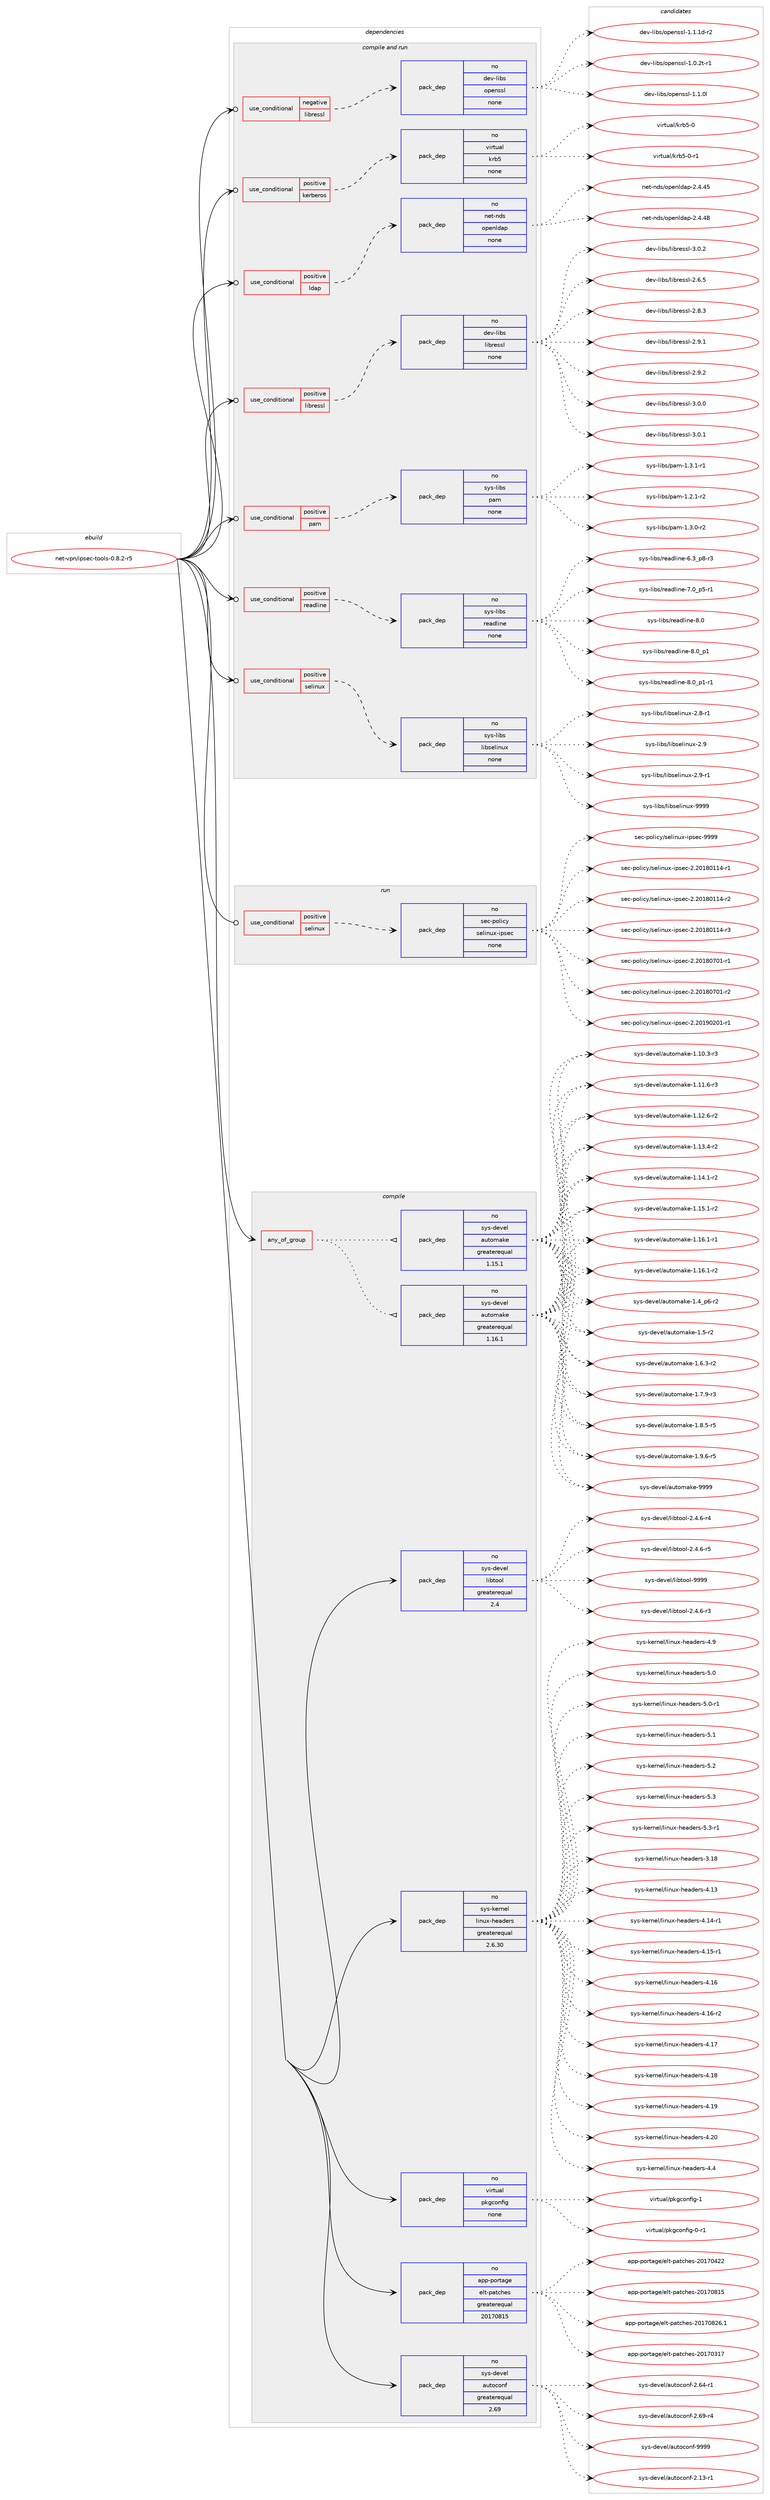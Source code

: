 digraph prolog {

# *************
# Graph options
# *************

newrank=true;
concentrate=true;
compound=true;
graph [rankdir=LR,fontname=Helvetica,fontsize=10,ranksep=1.5];#, ranksep=2.5, nodesep=0.2];
edge  [arrowhead=vee];
node  [fontname=Helvetica,fontsize=10];

# **********
# The ebuild
# **********

subgraph cluster_leftcol {
color=gray;
rank=same;
label=<<i>ebuild</i>>;
id [label="net-vpn/ipsec-tools-0.8.2-r5", color=red, width=4, href="../net-vpn/ipsec-tools-0.8.2-r5.svg"];
}

# ****************
# The dependencies
# ****************

subgraph cluster_midcol {
color=gray;
label=<<i>dependencies</i>>;
subgraph cluster_compile {
fillcolor="#eeeeee";
style=filled;
label=<<i>compile</i>>;
subgraph any14385 {
dependency842857 [label=<<TABLE BORDER="0" CELLBORDER="1" CELLSPACING="0" CELLPADDING="4"><TR><TD CELLPADDING="10">any_of_group</TD></TR></TABLE>>, shape=none, color=red];subgraph pack622454 {
dependency842858 [label=<<TABLE BORDER="0" CELLBORDER="1" CELLSPACING="0" CELLPADDING="4" WIDTH="220"><TR><TD ROWSPAN="6" CELLPADDING="30">pack_dep</TD></TR><TR><TD WIDTH="110">no</TD></TR><TR><TD>sys-devel</TD></TR><TR><TD>automake</TD></TR><TR><TD>greaterequal</TD></TR><TR><TD>1.16.1</TD></TR></TABLE>>, shape=none, color=blue];
}
dependency842857:e -> dependency842858:w [weight=20,style="dotted",arrowhead="oinv"];
subgraph pack622455 {
dependency842859 [label=<<TABLE BORDER="0" CELLBORDER="1" CELLSPACING="0" CELLPADDING="4" WIDTH="220"><TR><TD ROWSPAN="6" CELLPADDING="30">pack_dep</TD></TR><TR><TD WIDTH="110">no</TD></TR><TR><TD>sys-devel</TD></TR><TR><TD>automake</TD></TR><TR><TD>greaterequal</TD></TR><TR><TD>1.15.1</TD></TR></TABLE>>, shape=none, color=blue];
}
dependency842857:e -> dependency842859:w [weight=20,style="dotted",arrowhead="oinv"];
}
id:e -> dependency842857:w [weight=20,style="solid",arrowhead="vee"];
subgraph pack622456 {
dependency842860 [label=<<TABLE BORDER="0" CELLBORDER="1" CELLSPACING="0" CELLPADDING="4" WIDTH="220"><TR><TD ROWSPAN="6" CELLPADDING="30">pack_dep</TD></TR><TR><TD WIDTH="110">no</TD></TR><TR><TD>app-portage</TD></TR><TR><TD>elt-patches</TD></TR><TR><TD>greaterequal</TD></TR><TR><TD>20170815</TD></TR></TABLE>>, shape=none, color=blue];
}
id:e -> dependency842860:w [weight=20,style="solid",arrowhead="vee"];
subgraph pack622457 {
dependency842861 [label=<<TABLE BORDER="0" CELLBORDER="1" CELLSPACING="0" CELLPADDING="4" WIDTH="220"><TR><TD ROWSPAN="6" CELLPADDING="30">pack_dep</TD></TR><TR><TD WIDTH="110">no</TD></TR><TR><TD>sys-devel</TD></TR><TR><TD>autoconf</TD></TR><TR><TD>greaterequal</TD></TR><TR><TD>2.69</TD></TR></TABLE>>, shape=none, color=blue];
}
id:e -> dependency842861:w [weight=20,style="solid",arrowhead="vee"];
subgraph pack622458 {
dependency842862 [label=<<TABLE BORDER="0" CELLBORDER="1" CELLSPACING="0" CELLPADDING="4" WIDTH="220"><TR><TD ROWSPAN="6" CELLPADDING="30">pack_dep</TD></TR><TR><TD WIDTH="110">no</TD></TR><TR><TD>sys-devel</TD></TR><TR><TD>libtool</TD></TR><TR><TD>greaterequal</TD></TR><TR><TD>2.4</TD></TR></TABLE>>, shape=none, color=blue];
}
id:e -> dependency842862:w [weight=20,style="solid",arrowhead="vee"];
subgraph pack622459 {
dependency842863 [label=<<TABLE BORDER="0" CELLBORDER="1" CELLSPACING="0" CELLPADDING="4" WIDTH="220"><TR><TD ROWSPAN="6" CELLPADDING="30">pack_dep</TD></TR><TR><TD WIDTH="110">no</TD></TR><TR><TD>sys-kernel</TD></TR><TR><TD>linux-headers</TD></TR><TR><TD>greaterequal</TD></TR><TR><TD>2.6.30</TD></TR></TABLE>>, shape=none, color=blue];
}
id:e -> dependency842863:w [weight=20,style="solid",arrowhead="vee"];
subgraph pack622460 {
dependency842864 [label=<<TABLE BORDER="0" CELLBORDER="1" CELLSPACING="0" CELLPADDING="4" WIDTH="220"><TR><TD ROWSPAN="6" CELLPADDING="30">pack_dep</TD></TR><TR><TD WIDTH="110">no</TD></TR><TR><TD>virtual</TD></TR><TR><TD>pkgconfig</TD></TR><TR><TD>none</TD></TR><TR><TD></TD></TR></TABLE>>, shape=none, color=blue];
}
id:e -> dependency842864:w [weight=20,style="solid",arrowhead="vee"];
}
subgraph cluster_compileandrun {
fillcolor="#eeeeee";
style=filled;
label=<<i>compile and run</i>>;
subgraph cond205516 {
dependency842865 [label=<<TABLE BORDER="0" CELLBORDER="1" CELLSPACING="0" CELLPADDING="4"><TR><TD ROWSPAN="3" CELLPADDING="10">use_conditional</TD></TR><TR><TD>negative</TD></TR><TR><TD>libressl</TD></TR></TABLE>>, shape=none, color=red];
subgraph pack622461 {
dependency842866 [label=<<TABLE BORDER="0" CELLBORDER="1" CELLSPACING="0" CELLPADDING="4" WIDTH="220"><TR><TD ROWSPAN="6" CELLPADDING="30">pack_dep</TD></TR><TR><TD WIDTH="110">no</TD></TR><TR><TD>dev-libs</TD></TR><TR><TD>openssl</TD></TR><TR><TD>none</TD></TR><TR><TD></TD></TR></TABLE>>, shape=none, color=blue];
}
dependency842865:e -> dependency842866:w [weight=20,style="dashed",arrowhead="vee"];
}
id:e -> dependency842865:w [weight=20,style="solid",arrowhead="odotvee"];
subgraph cond205517 {
dependency842867 [label=<<TABLE BORDER="0" CELLBORDER="1" CELLSPACING="0" CELLPADDING="4"><TR><TD ROWSPAN="3" CELLPADDING="10">use_conditional</TD></TR><TR><TD>positive</TD></TR><TR><TD>kerberos</TD></TR></TABLE>>, shape=none, color=red];
subgraph pack622462 {
dependency842868 [label=<<TABLE BORDER="0" CELLBORDER="1" CELLSPACING="0" CELLPADDING="4" WIDTH="220"><TR><TD ROWSPAN="6" CELLPADDING="30">pack_dep</TD></TR><TR><TD WIDTH="110">no</TD></TR><TR><TD>virtual</TD></TR><TR><TD>krb5</TD></TR><TR><TD>none</TD></TR><TR><TD></TD></TR></TABLE>>, shape=none, color=blue];
}
dependency842867:e -> dependency842868:w [weight=20,style="dashed",arrowhead="vee"];
}
id:e -> dependency842867:w [weight=20,style="solid",arrowhead="odotvee"];
subgraph cond205518 {
dependency842869 [label=<<TABLE BORDER="0" CELLBORDER="1" CELLSPACING="0" CELLPADDING="4"><TR><TD ROWSPAN="3" CELLPADDING="10">use_conditional</TD></TR><TR><TD>positive</TD></TR><TR><TD>ldap</TD></TR></TABLE>>, shape=none, color=red];
subgraph pack622463 {
dependency842870 [label=<<TABLE BORDER="0" CELLBORDER="1" CELLSPACING="0" CELLPADDING="4" WIDTH="220"><TR><TD ROWSPAN="6" CELLPADDING="30">pack_dep</TD></TR><TR><TD WIDTH="110">no</TD></TR><TR><TD>net-nds</TD></TR><TR><TD>openldap</TD></TR><TR><TD>none</TD></TR><TR><TD></TD></TR></TABLE>>, shape=none, color=blue];
}
dependency842869:e -> dependency842870:w [weight=20,style="dashed",arrowhead="vee"];
}
id:e -> dependency842869:w [weight=20,style="solid",arrowhead="odotvee"];
subgraph cond205519 {
dependency842871 [label=<<TABLE BORDER="0" CELLBORDER="1" CELLSPACING="0" CELLPADDING="4"><TR><TD ROWSPAN="3" CELLPADDING="10">use_conditional</TD></TR><TR><TD>positive</TD></TR><TR><TD>libressl</TD></TR></TABLE>>, shape=none, color=red];
subgraph pack622464 {
dependency842872 [label=<<TABLE BORDER="0" CELLBORDER="1" CELLSPACING="0" CELLPADDING="4" WIDTH="220"><TR><TD ROWSPAN="6" CELLPADDING="30">pack_dep</TD></TR><TR><TD WIDTH="110">no</TD></TR><TR><TD>dev-libs</TD></TR><TR><TD>libressl</TD></TR><TR><TD>none</TD></TR><TR><TD></TD></TR></TABLE>>, shape=none, color=blue];
}
dependency842871:e -> dependency842872:w [weight=20,style="dashed",arrowhead="vee"];
}
id:e -> dependency842871:w [weight=20,style="solid",arrowhead="odotvee"];
subgraph cond205520 {
dependency842873 [label=<<TABLE BORDER="0" CELLBORDER="1" CELLSPACING="0" CELLPADDING="4"><TR><TD ROWSPAN="3" CELLPADDING="10">use_conditional</TD></TR><TR><TD>positive</TD></TR><TR><TD>pam</TD></TR></TABLE>>, shape=none, color=red];
subgraph pack622465 {
dependency842874 [label=<<TABLE BORDER="0" CELLBORDER="1" CELLSPACING="0" CELLPADDING="4" WIDTH="220"><TR><TD ROWSPAN="6" CELLPADDING="30">pack_dep</TD></TR><TR><TD WIDTH="110">no</TD></TR><TR><TD>sys-libs</TD></TR><TR><TD>pam</TD></TR><TR><TD>none</TD></TR><TR><TD></TD></TR></TABLE>>, shape=none, color=blue];
}
dependency842873:e -> dependency842874:w [weight=20,style="dashed",arrowhead="vee"];
}
id:e -> dependency842873:w [weight=20,style="solid",arrowhead="odotvee"];
subgraph cond205521 {
dependency842875 [label=<<TABLE BORDER="0" CELLBORDER="1" CELLSPACING="0" CELLPADDING="4"><TR><TD ROWSPAN="3" CELLPADDING="10">use_conditional</TD></TR><TR><TD>positive</TD></TR><TR><TD>readline</TD></TR></TABLE>>, shape=none, color=red];
subgraph pack622466 {
dependency842876 [label=<<TABLE BORDER="0" CELLBORDER="1" CELLSPACING="0" CELLPADDING="4" WIDTH="220"><TR><TD ROWSPAN="6" CELLPADDING="30">pack_dep</TD></TR><TR><TD WIDTH="110">no</TD></TR><TR><TD>sys-libs</TD></TR><TR><TD>readline</TD></TR><TR><TD>none</TD></TR><TR><TD></TD></TR></TABLE>>, shape=none, color=blue];
}
dependency842875:e -> dependency842876:w [weight=20,style="dashed",arrowhead="vee"];
}
id:e -> dependency842875:w [weight=20,style="solid",arrowhead="odotvee"];
subgraph cond205522 {
dependency842877 [label=<<TABLE BORDER="0" CELLBORDER="1" CELLSPACING="0" CELLPADDING="4"><TR><TD ROWSPAN="3" CELLPADDING="10">use_conditional</TD></TR><TR><TD>positive</TD></TR><TR><TD>selinux</TD></TR></TABLE>>, shape=none, color=red];
subgraph pack622467 {
dependency842878 [label=<<TABLE BORDER="0" CELLBORDER="1" CELLSPACING="0" CELLPADDING="4" WIDTH="220"><TR><TD ROWSPAN="6" CELLPADDING="30">pack_dep</TD></TR><TR><TD WIDTH="110">no</TD></TR><TR><TD>sys-libs</TD></TR><TR><TD>libselinux</TD></TR><TR><TD>none</TD></TR><TR><TD></TD></TR></TABLE>>, shape=none, color=blue];
}
dependency842877:e -> dependency842878:w [weight=20,style="dashed",arrowhead="vee"];
}
id:e -> dependency842877:w [weight=20,style="solid",arrowhead="odotvee"];
}
subgraph cluster_run {
fillcolor="#eeeeee";
style=filled;
label=<<i>run</i>>;
subgraph cond205523 {
dependency842879 [label=<<TABLE BORDER="0" CELLBORDER="1" CELLSPACING="0" CELLPADDING="4"><TR><TD ROWSPAN="3" CELLPADDING="10">use_conditional</TD></TR><TR><TD>positive</TD></TR><TR><TD>selinux</TD></TR></TABLE>>, shape=none, color=red];
subgraph pack622468 {
dependency842880 [label=<<TABLE BORDER="0" CELLBORDER="1" CELLSPACING="0" CELLPADDING="4" WIDTH="220"><TR><TD ROWSPAN="6" CELLPADDING="30">pack_dep</TD></TR><TR><TD WIDTH="110">no</TD></TR><TR><TD>sec-policy</TD></TR><TR><TD>selinux-ipsec</TD></TR><TR><TD>none</TD></TR><TR><TD></TD></TR></TABLE>>, shape=none, color=blue];
}
dependency842879:e -> dependency842880:w [weight=20,style="dashed",arrowhead="vee"];
}
id:e -> dependency842879:w [weight=20,style="solid",arrowhead="odot"];
}
}

# **************
# The candidates
# **************

subgraph cluster_choices {
rank=same;
color=gray;
label=<<i>candidates</i>>;

subgraph choice622454 {
color=black;
nodesep=1;
choice11512111545100101118101108479711711611110997107101454946494846514511451 [label="sys-devel/automake-1.10.3-r3", color=red, width=4,href="../sys-devel/automake-1.10.3-r3.svg"];
choice11512111545100101118101108479711711611110997107101454946494946544511451 [label="sys-devel/automake-1.11.6-r3", color=red, width=4,href="../sys-devel/automake-1.11.6-r3.svg"];
choice11512111545100101118101108479711711611110997107101454946495046544511450 [label="sys-devel/automake-1.12.6-r2", color=red, width=4,href="../sys-devel/automake-1.12.6-r2.svg"];
choice11512111545100101118101108479711711611110997107101454946495146524511450 [label="sys-devel/automake-1.13.4-r2", color=red, width=4,href="../sys-devel/automake-1.13.4-r2.svg"];
choice11512111545100101118101108479711711611110997107101454946495246494511450 [label="sys-devel/automake-1.14.1-r2", color=red, width=4,href="../sys-devel/automake-1.14.1-r2.svg"];
choice11512111545100101118101108479711711611110997107101454946495346494511450 [label="sys-devel/automake-1.15.1-r2", color=red, width=4,href="../sys-devel/automake-1.15.1-r2.svg"];
choice11512111545100101118101108479711711611110997107101454946495446494511449 [label="sys-devel/automake-1.16.1-r1", color=red, width=4,href="../sys-devel/automake-1.16.1-r1.svg"];
choice11512111545100101118101108479711711611110997107101454946495446494511450 [label="sys-devel/automake-1.16.1-r2", color=red, width=4,href="../sys-devel/automake-1.16.1-r2.svg"];
choice115121115451001011181011084797117116111109971071014549465295112544511450 [label="sys-devel/automake-1.4_p6-r2", color=red, width=4,href="../sys-devel/automake-1.4_p6-r2.svg"];
choice11512111545100101118101108479711711611110997107101454946534511450 [label="sys-devel/automake-1.5-r2", color=red, width=4,href="../sys-devel/automake-1.5-r2.svg"];
choice115121115451001011181011084797117116111109971071014549465446514511450 [label="sys-devel/automake-1.6.3-r2", color=red, width=4,href="../sys-devel/automake-1.6.3-r2.svg"];
choice115121115451001011181011084797117116111109971071014549465546574511451 [label="sys-devel/automake-1.7.9-r3", color=red, width=4,href="../sys-devel/automake-1.7.9-r3.svg"];
choice115121115451001011181011084797117116111109971071014549465646534511453 [label="sys-devel/automake-1.8.5-r5", color=red, width=4,href="../sys-devel/automake-1.8.5-r5.svg"];
choice115121115451001011181011084797117116111109971071014549465746544511453 [label="sys-devel/automake-1.9.6-r5", color=red, width=4,href="../sys-devel/automake-1.9.6-r5.svg"];
choice115121115451001011181011084797117116111109971071014557575757 [label="sys-devel/automake-9999", color=red, width=4,href="../sys-devel/automake-9999.svg"];
dependency842858:e -> choice11512111545100101118101108479711711611110997107101454946494846514511451:w [style=dotted,weight="100"];
dependency842858:e -> choice11512111545100101118101108479711711611110997107101454946494946544511451:w [style=dotted,weight="100"];
dependency842858:e -> choice11512111545100101118101108479711711611110997107101454946495046544511450:w [style=dotted,weight="100"];
dependency842858:e -> choice11512111545100101118101108479711711611110997107101454946495146524511450:w [style=dotted,weight="100"];
dependency842858:e -> choice11512111545100101118101108479711711611110997107101454946495246494511450:w [style=dotted,weight="100"];
dependency842858:e -> choice11512111545100101118101108479711711611110997107101454946495346494511450:w [style=dotted,weight="100"];
dependency842858:e -> choice11512111545100101118101108479711711611110997107101454946495446494511449:w [style=dotted,weight="100"];
dependency842858:e -> choice11512111545100101118101108479711711611110997107101454946495446494511450:w [style=dotted,weight="100"];
dependency842858:e -> choice115121115451001011181011084797117116111109971071014549465295112544511450:w [style=dotted,weight="100"];
dependency842858:e -> choice11512111545100101118101108479711711611110997107101454946534511450:w [style=dotted,weight="100"];
dependency842858:e -> choice115121115451001011181011084797117116111109971071014549465446514511450:w [style=dotted,weight="100"];
dependency842858:e -> choice115121115451001011181011084797117116111109971071014549465546574511451:w [style=dotted,weight="100"];
dependency842858:e -> choice115121115451001011181011084797117116111109971071014549465646534511453:w [style=dotted,weight="100"];
dependency842858:e -> choice115121115451001011181011084797117116111109971071014549465746544511453:w [style=dotted,weight="100"];
dependency842858:e -> choice115121115451001011181011084797117116111109971071014557575757:w [style=dotted,weight="100"];
}
subgraph choice622455 {
color=black;
nodesep=1;
choice11512111545100101118101108479711711611110997107101454946494846514511451 [label="sys-devel/automake-1.10.3-r3", color=red, width=4,href="../sys-devel/automake-1.10.3-r3.svg"];
choice11512111545100101118101108479711711611110997107101454946494946544511451 [label="sys-devel/automake-1.11.6-r3", color=red, width=4,href="../sys-devel/automake-1.11.6-r3.svg"];
choice11512111545100101118101108479711711611110997107101454946495046544511450 [label="sys-devel/automake-1.12.6-r2", color=red, width=4,href="../sys-devel/automake-1.12.6-r2.svg"];
choice11512111545100101118101108479711711611110997107101454946495146524511450 [label="sys-devel/automake-1.13.4-r2", color=red, width=4,href="../sys-devel/automake-1.13.4-r2.svg"];
choice11512111545100101118101108479711711611110997107101454946495246494511450 [label="sys-devel/automake-1.14.1-r2", color=red, width=4,href="../sys-devel/automake-1.14.1-r2.svg"];
choice11512111545100101118101108479711711611110997107101454946495346494511450 [label="sys-devel/automake-1.15.1-r2", color=red, width=4,href="../sys-devel/automake-1.15.1-r2.svg"];
choice11512111545100101118101108479711711611110997107101454946495446494511449 [label="sys-devel/automake-1.16.1-r1", color=red, width=4,href="../sys-devel/automake-1.16.1-r1.svg"];
choice11512111545100101118101108479711711611110997107101454946495446494511450 [label="sys-devel/automake-1.16.1-r2", color=red, width=4,href="../sys-devel/automake-1.16.1-r2.svg"];
choice115121115451001011181011084797117116111109971071014549465295112544511450 [label="sys-devel/automake-1.4_p6-r2", color=red, width=4,href="../sys-devel/automake-1.4_p6-r2.svg"];
choice11512111545100101118101108479711711611110997107101454946534511450 [label="sys-devel/automake-1.5-r2", color=red, width=4,href="../sys-devel/automake-1.5-r2.svg"];
choice115121115451001011181011084797117116111109971071014549465446514511450 [label="sys-devel/automake-1.6.3-r2", color=red, width=4,href="../sys-devel/automake-1.6.3-r2.svg"];
choice115121115451001011181011084797117116111109971071014549465546574511451 [label="sys-devel/automake-1.7.9-r3", color=red, width=4,href="../sys-devel/automake-1.7.9-r3.svg"];
choice115121115451001011181011084797117116111109971071014549465646534511453 [label="sys-devel/automake-1.8.5-r5", color=red, width=4,href="../sys-devel/automake-1.8.5-r5.svg"];
choice115121115451001011181011084797117116111109971071014549465746544511453 [label="sys-devel/automake-1.9.6-r5", color=red, width=4,href="../sys-devel/automake-1.9.6-r5.svg"];
choice115121115451001011181011084797117116111109971071014557575757 [label="sys-devel/automake-9999", color=red, width=4,href="../sys-devel/automake-9999.svg"];
dependency842859:e -> choice11512111545100101118101108479711711611110997107101454946494846514511451:w [style=dotted,weight="100"];
dependency842859:e -> choice11512111545100101118101108479711711611110997107101454946494946544511451:w [style=dotted,weight="100"];
dependency842859:e -> choice11512111545100101118101108479711711611110997107101454946495046544511450:w [style=dotted,weight="100"];
dependency842859:e -> choice11512111545100101118101108479711711611110997107101454946495146524511450:w [style=dotted,weight="100"];
dependency842859:e -> choice11512111545100101118101108479711711611110997107101454946495246494511450:w [style=dotted,weight="100"];
dependency842859:e -> choice11512111545100101118101108479711711611110997107101454946495346494511450:w [style=dotted,weight="100"];
dependency842859:e -> choice11512111545100101118101108479711711611110997107101454946495446494511449:w [style=dotted,weight="100"];
dependency842859:e -> choice11512111545100101118101108479711711611110997107101454946495446494511450:w [style=dotted,weight="100"];
dependency842859:e -> choice115121115451001011181011084797117116111109971071014549465295112544511450:w [style=dotted,weight="100"];
dependency842859:e -> choice11512111545100101118101108479711711611110997107101454946534511450:w [style=dotted,weight="100"];
dependency842859:e -> choice115121115451001011181011084797117116111109971071014549465446514511450:w [style=dotted,weight="100"];
dependency842859:e -> choice115121115451001011181011084797117116111109971071014549465546574511451:w [style=dotted,weight="100"];
dependency842859:e -> choice115121115451001011181011084797117116111109971071014549465646534511453:w [style=dotted,weight="100"];
dependency842859:e -> choice115121115451001011181011084797117116111109971071014549465746544511453:w [style=dotted,weight="100"];
dependency842859:e -> choice115121115451001011181011084797117116111109971071014557575757:w [style=dotted,weight="100"];
}
subgraph choice622456 {
color=black;
nodesep=1;
choice97112112451121111141169710310147101108116451129711699104101115455048495548514955 [label="app-portage/elt-patches-20170317", color=red, width=4,href="../app-portage/elt-patches-20170317.svg"];
choice97112112451121111141169710310147101108116451129711699104101115455048495548525050 [label="app-portage/elt-patches-20170422", color=red, width=4,href="../app-portage/elt-patches-20170422.svg"];
choice97112112451121111141169710310147101108116451129711699104101115455048495548564953 [label="app-portage/elt-patches-20170815", color=red, width=4,href="../app-portage/elt-patches-20170815.svg"];
choice971121124511211111411697103101471011081164511297116991041011154550484955485650544649 [label="app-portage/elt-patches-20170826.1", color=red, width=4,href="../app-portage/elt-patches-20170826.1.svg"];
dependency842860:e -> choice97112112451121111141169710310147101108116451129711699104101115455048495548514955:w [style=dotted,weight="100"];
dependency842860:e -> choice97112112451121111141169710310147101108116451129711699104101115455048495548525050:w [style=dotted,weight="100"];
dependency842860:e -> choice97112112451121111141169710310147101108116451129711699104101115455048495548564953:w [style=dotted,weight="100"];
dependency842860:e -> choice971121124511211111411697103101471011081164511297116991041011154550484955485650544649:w [style=dotted,weight="100"];
}
subgraph choice622457 {
color=black;
nodesep=1;
choice1151211154510010111810110847971171161119911111010245504649514511449 [label="sys-devel/autoconf-2.13-r1", color=red, width=4,href="../sys-devel/autoconf-2.13-r1.svg"];
choice1151211154510010111810110847971171161119911111010245504654524511449 [label="sys-devel/autoconf-2.64-r1", color=red, width=4,href="../sys-devel/autoconf-2.64-r1.svg"];
choice1151211154510010111810110847971171161119911111010245504654574511452 [label="sys-devel/autoconf-2.69-r4", color=red, width=4,href="../sys-devel/autoconf-2.69-r4.svg"];
choice115121115451001011181011084797117116111991111101024557575757 [label="sys-devel/autoconf-9999", color=red, width=4,href="../sys-devel/autoconf-9999.svg"];
dependency842861:e -> choice1151211154510010111810110847971171161119911111010245504649514511449:w [style=dotted,weight="100"];
dependency842861:e -> choice1151211154510010111810110847971171161119911111010245504654524511449:w [style=dotted,weight="100"];
dependency842861:e -> choice1151211154510010111810110847971171161119911111010245504654574511452:w [style=dotted,weight="100"];
dependency842861:e -> choice115121115451001011181011084797117116111991111101024557575757:w [style=dotted,weight="100"];
}
subgraph choice622458 {
color=black;
nodesep=1;
choice1151211154510010111810110847108105981161111111084550465246544511451 [label="sys-devel/libtool-2.4.6-r3", color=red, width=4,href="../sys-devel/libtool-2.4.6-r3.svg"];
choice1151211154510010111810110847108105981161111111084550465246544511452 [label="sys-devel/libtool-2.4.6-r4", color=red, width=4,href="../sys-devel/libtool-2.4.6-r4.svg"];
choice1151211154510010111810110847108105981161111111084550465246544511453 [label="sys-devel/libtool-2.4.6-r5", color=red, width=4,href="../sys-devel/libtool-2.4.6-r5.svg"];
choice1151211154510010111810110847108105981161111111084557575757 [label="sys-devel/libtool-9999", color=red, width=4,href="../sys-devel/libtool-9999.svg"];
dependency842862:e -> choice1151211154510010111810110847108105981161111111084550465246544511451:w [style=dotted,weight="100"];
dependency842862:e -> choice1151211154510010111810110847108105981161111111084550465246544511452:w [style=dotted,weight="100"];
dependency842862:e -> choice1151211154510010111810110847108105981161111111084550465246544511453:w [style=dotted,weight="100"];
dependency842862:e -> choice1151211154510010111810110847108105981161111111084557575757:w [style=dotted,weight="100"];
}
subgraph choice622459 {
color=black;
nodesep=1;
choice115121115451071011141101011084710810511011712045104101971001011141154551464956 [label="sys-kernel/linux-headers-3.18", color=red, width=4,href="../sys-kernel/linux-headers-3.18.svg"];
choice115121115451071011141101011084710810511011712045104101971001011141154552464951 [label="sys-kernel/linux-headers-4.13", color=red, width=4,href="../sys-kernel/linux-headers-4.13.svg"];
choice1151211154510710111411010110847108105110117120451041019710010111411545524649524511449 [label="sys-kernel/linux-headers-4.14-r1", color=red, width=4,href="../sys-kernel/linux-headers-4.14-r1.svg"];
choice1151211154510710111411010110847108105110117120451041019710010111411545524649534511449 [label="sys-kernel/linux-headers-4.15-r1", color=red, width=4,href="../sys-kernel/linux-headers-4.15-r1.svg"];
choice115121115451071011141101011084710810511011712045104101971001011141154552464954 [label="sys-kernel/linux-headers-4.16", color=red, width=4,href="../sys-kernel/linux-headers-4.16.svg"];
choice1151211154510710111411010110847108105110117120451041019710010111411545524649544511450 [label="sys-kernel/linux-headers-4.16-r2", color=red, width=4,href="../sys-kernel/linux-headers-4.16-r2.svg"];
choice115121115451071011141101011084710810511011712045104101971001011141154552464955 [label="sys-kernel/linux-headers-4.17", color=red, width=4,href="../sys-kernel/linux-headers-4.17.svg"];
choice115121115451071011141101011084710810511011712045104101971001011141154552464956 [label="sys-kernel/linux-headers-4.18", color=red, width=4,href="../sys-kernel/linux-headers-4.18.svg"];
choice115121115451071011141101011084710810511011712045104101971001011141154552464957 [label="sys-kernel/linux-headers-4.19", color=red, width=4,href="../sys-kernel/linux-headers-4.19.svg"];
choice115121115451071011141101011084710810511011712045104101971001011141154552465048 [label="sys-kernel/linux-headers-4.20", color=red, width=4,href="../sys-kernel/linux-headers-4.20.svg"];
choice1151211154510710111411010110847108105110117120451041019710010111411545524652 [label="sys-kernel/linux-headers-4.4", color=red, width=4,href="../sys-kernel/linux-headers-4.4.svg"];
choice1151211154510710111411010110847108105110117120451041019710010111411545524657 [label="sys-kernel/linux-headers-4.9", color=red, width=4,href="../sys-kernel/linux-headers-4.9.svg"];
choice1151211154510710111411010110847108105110117120451041019710010111411545534648 [label="sys-kernel/linux-headers-5.0", color=red, width=4,href="../sys-kernel/linux-headers-5.0.svg"];
choice11512111545107101114110101108471081051101171204510410197100101114115455346484511449 [label="sys-kernel/linux-headers-5.0-r1", color=red, width=4,href="../sys-kernel/linux-headers-5.0-r1.svg"];
choice1151211154510710111411010110847108105110117120451041019710010111411545534649 [label="sys-kernel/linux-headers-5.1", color=red, width=4,href="../sys-kernel/linux-headers-5.1.svg"];
choice1151211154510710111411010110847108105110117120451041019710010111411545534650 [label="sys-kernel/linux-headers-5.2", color=red, width=4,href="../sys-kernel/linux-headers-5.2.svg"];
choice1151211154510710111411010110847108105110117120451041019710010111411545534651 [label="sys-kernel/linux-headers-5.3", color=red, width=4,href="../sys-kernel/linux-headers-5.3.svg"];
choice11512111545107101114110101108471081051101171204510410197100101114115455346514511449 [label="sys-kernel/linux-headers-5.3-r1", color=red, width=4,href="../sys-kernel/linux-headers-5.3-r1.svg"];
dependency842863:e -> choice115121115451071011141101011084710810511011712045104101971001011141154551464956:w [style=dotted,weight="100"];
dependency842863:e -> choice115121115451071011141101011084710810511011712045104101971001011141154552464951:w [style=dotted,weight="100"];
dependency842863:e -> choice1151211154510710111411010110847108105110117120451041019710010111411545524649524511449:w [style=dotted,weight="100"];
dependency842863:e -> choice1151211154510710111411010110847108105110117120451041019710010111411545524649534511449:w [style=dotted,weight="100"];
dependency842863:e -> choice115121115451071011141101011084710810511011712045104101971001011141154552464954:w [style=dotted,weight="100"];
dependency842863:e -> choice1151211154510710111411010110847108105110117120451041019710010111411545524649544511450:w [style=dotted,weight="100"];
dependency842863:e -> choice115121115451071011141101011084710810511011712045104101971001011141154552464955:w [style=dotted,weight="100"];
dependency842863:e -> choice115121115451071011141101011084710810511011712045104101971001011141154552464956:w [style=dotted,weight="100"];
dependency842863:e -> choice115121115451071011141101011084710810511011712045104101971001011141154552464957:w [style=dotted,weight="100"];
dependency842863:e -> choice115121115451071011141101011084710810511011712045104101971001011141154552465048:w [style=dotted,weight="100"];
dependency842863:e -> choice1151211154510710111411010110847108105110117120451041019710010111411545524652:w [style=dotted,weight="100"];
dependency842863:e -> choice1151211154510710111411010110847108105110117120451041019710010111411545524657:w [style=dotted,weight="100"];
dependency842863:e -> choice1151211154510710111411010110847108105110117120451041019710010111411545534648:w [style=dotted,weight="100"];
dependency842863:e -> choice11512111545107101114110101108471081051101171204510410197100101114115455346484511449:w [style=dotted,weight="100"];
dependency842863:e -> choice1151211154510710111411010110847108105110117120451041019710010111411545534649:w [style=dotted,weight="100"];
dependency842863:e -> choice1151211154510710111411010110847108105110117120451041019710010111411545534650:w [style=dotted,weight="100"];
dependency842863:e -> choice1151211154510710111411010110847108105110117120451041019710010111411545534651:w [style=dotted,weight="100"];
dependency842863:e -> choice11512111545107101114110101108471081051101171204510410197100101114115455346514511449:w [style=dotted,weight="100"];
}
subgraph choice622460 {
color=black;
nodesep=1;
choice11810511411611797108471121071039911111010210510345484511449 [label="virtual/pkgconfig-0-r1", color=red, width=4,href="../virtual/pkgconfig-0-r1.svg"];
choice1181051141161179710847112107103991111101021051034549 [label="virtual/pkgconfig-1", color=red, width=4,href="../virtual/pkgconfig-1.svg"];
dependency842864:e -> choice11810511411611797108471121071039911111010210510345484511449:w [style=dotted,weight="100"];
dependency842864:e -> choice1181051141161179710847112107103991111101021051034549:w [style=dotted,weight="100"];
}
subgraph choice622461 {
color=black;
nodesep=1;
choice1001011184510810598115471111121011101151151084549464846501164511449 [label="dev-libs/openssl-1.0.2t-r1", color=red, width=4,href="../dev-libs/openssl-1.0.2t-r1.svg"];
choice100101118451081059811547111112101110115115108454946494648108 [label="dev-libs/openssl-1.1.0l", color=red, width=4,href="../dev-libs/openssl-1.1.0l.svg"];
choice1001011184510810598115471111121011101151151084549464946491004511450 [label="dev-libs/openssl-1.1.1d-r2", color=red, width=4,href="../dev-libs/openssl-1.1.1d-r2.svg"];
dependency842866:e -> choice1001011184510810598115471111121011101151151084549464846501164511449:w [style=dotted,weight="100"];
dependency842866:e -> choice100101118451081059811547111112101110115115108454946494648108:w [style=dotted,weight="100"];
dependency842866:e -> choice1001011184510810598115471111121011101151151084549464946491004511450:w [style=dotted,weight="100"];
}
subgraph choice622462 {
color=black;
nodesep=1;
choice118105114116117971084710711498534548 [label="virtual/krb5-0", color=red, width=4,href="../virtual/krb5-0.svg"];
choice1181051141161179710847107114985345484511449 [label="virtual/krb5-0-r1", color=red, width=4,href="../virtual/krb5-0-r1.svg"];
dependency842868:e -> choice118105114116117971084710711498534548:w [style=dotted,weight="100"];
dependency842868:e -> choice1181051141161179710847107114985345484511449:w [style=dotted,weight="100"];
}
subgraph choice622463 {
color=black;
nodesep=1;
choice11010111645110100115471111121011101081009711245504652465253 [label="net-nds/openldap-2.4.45", color=red, width=4,href="../net-nds/openldap-2.4.45.svg"];
choice11010111645110100115471111121011101081009711245504652465256 [label="net-nds/openldap-2.4.48", color=red, width=4,href="../net-nds/openldap-2.4.48.svg"];
dependency842870:e -> choice11010111645110100115471111121011101081009711245504652465253:w [style=dotted,weight="100"];
dependency842870:e -> choice11010111645110100115471111121011101081009711245504652465256:w [style=dotted,weight="100"];
}
subgraph choice622464 {
color=black;
nodesep=1;
choice10010111845108105981154710810598114101115115108455046544653 [label="dev-libs/libressl-2.6.5", color=red, width=4,href="../dev-libs/libressl-2.6.5.svg"];
choice10010111845108105981154710810598114101115115108455046564651 [label="dev-libs/libressl-2.8.3", color=red, width=4,href="../dev-libs/libressl-2.8.3.svg"];
choice10010111845108105981154710810598114101115115108455046574649 [label="dev-libs/libressl-2.9.1", color=red, width=4,href="../dev-libs/libressl-2.9.1.svg"];
choice10010111845108105981154710810598114101115115108455046574650 [label="dev-libs/libressl-2.9.2", color=red, width=4,href="../dev-libs/libressl-2.9.2.svg"];
choice10010111845108105981154710810598114101115115108455146484648 [label="dev-libs/libressl-3.0.0", color=red, width=4,href="../dev-libs/libressl-3.0.0.svg"];
choice10010111845108105981154710810598114101115115108455146484649 [label="dev-libs/libressl-3.0.1", color=red, width=4,href="../dev-libs/libressl-3.0.1.svg"];
choice10010111845108105981154710810598114101115115108455146484650 [label="dev-libs/libressl-3.0.2", color=red, width=4,href="../dev-libs/libressl-3.0.2.svg"];
dependency842872:e -> choice10010111845108105981154710810598114101115115108455046544653:w [style=dotted,weight="100"];
dependency842872:e -> choice10010111845108105981154710810598114101115115108455046564651:w [style=dotted,weight="100"];
dependency842872:e -> choice10010111845108105981154710810598114101115115108455046574649:w [style=dotted,weight="100"];
dependency842872:e -> choice10010111845108105981154710810598114101115115108455046574650:w [style=dotted,weight="100"];
dependency842872:e -> choice10010111845108105981154710810598114101115115108455146484648:w [style=dotted,weight="100"];
dependency842872:e -> choice10010111845108105981154710810598114101115115108455146484649:w [style=dotted,weight="100"];
dependency842872:e -> choice10010111845108105981154710810598114101115115108455146484650:w [style=dotted,weight="100"];
}
subgraph choice622465 {
color=black;
nodesep=1;
choice115121115451081059811547112971094549465046494511450 [label="sys-libs/pam-1.2.1-r2", color=red, width=4,href="../sys-libs/pam-1.2.1-r2.svg"];
choice115121115451081059811547112971094549465146484511450 [label="sys-libs/pam-1.3.0-r2", color=red, width=4,href="../sys-libs/pam-1.3.0-r2.svg"];
choice115121115451081059811547112971094549465146494511449 [label="sys-libs/pam-1.3.1-r1", color=red, width=4,href="../sys-libs/pam-1.3.1-r1.svg"];
dependency842874:e -> choice115121115451081059811547112971094549465046494511450:w [style=dotted,weight="100"];
dependency842874:e -> choice115121115451081059811547112971094549465146484511450:w [style=dotted,weight="100"];
dependency842874:e -> choice115121115451081059811547112971094549465146494511449:w [style=dotted,weight="100"];
}
subgraph choice622466 {
color=black;
nodesep=1;
choice115121115451081059811547114101971001081051101014554465195112564511451 [label="sys-libs/readline-6.3_p8-r3", color=red, width=4,href="../sys-libs/readline-6.3_p8-r3.svg"];
choice115121115451081059811547114101971001081051101014555464895112534511449 [label="sys-libs/readline-7.0_p5-r1", color=red, width=4,href="../sys-libs/readline-7.0_p5-r1.svg"];
choice1151211154510810598115471141019710010810511010145564648 [label="sys-libs/readline-8.0", color=red, width=4,href="../sys-libs/readline-8.0.svg"];
choice11512111545108105981154711410197100108105110101455646489511249 [label="sys-libs/readline-8.0_p1", color=red, width=4,href="../sys-libs/readline-8.0_p1.svg"];
choice115121115451081059811547114101971001081051101014556464895112494511449 [label="sys-libs/readline-8.0_p1-r1", color=red, width=4,href="../sys-libs/readline-8.0_p1-r1.svg"];
dependency842876:e -> choice115121115451081059811547114101971001081051101014554465195112564511451:w [style=dotted,weight="100"];
dependency842876:e -> choice115121115451081059811547114101971001081051101014555464895112534511449:w [style=dotted,weight="100"];
dependency842876:e -> choice1151211154510810598115471141019710010810511010145564648:w [style=dotted,weight="100"];
dependency842876:e -> choice11512111545108105981154711410197100108105110101455646489511249:w [style=dotted,weight="100"];
dependency842876:e -> choice115121115451081059811547114101971001081051101014556464895112494511449:w [style=dotted,weight="100"];
}
subgraph choice622467 {
color=black;
nodesep=1;
choice11512111545108105981154710810598115101108105110117120455046564511449 [label="sys-libs/libselinux-2.8-r1", color=red, width=4,href="../sys-libs/libselinux-2.8-r1.svg"];
choice1151211154510810598115471081059811510110810511011712045504657 [label="sys-libs/libselinux-2.9", color=red, width=4,href="../sys-libs/libselinux-2.9.svg"];
choice11512111545108105981154710810598115101108105110117120455046574511449 [label="sys-libs/libselinux-2.9-r1", color=red, width=4,href="../sys-libs/libselinux-2.9-r1.svg"];
choice115121115451081059811547108105981151011081051101171204557575757 [label="sys-libs/libselinux-9999", color=red, width=4,href="../sys-libs/libselinux-9999.svg"];
dependency842878:e -> choice11512111545108105981154710810598115101108105110117120455046564511449:w [style=dotted,weight="100"];
dependency842878:e -> choice1151211154510810598115471081059811510110810511011712045504657:w [style=dotted,weight="100"];
dependency842878:e -> choice11512111545108105981154710810598115101108105110117120455046574511449:w [style=dotted,weight="100"];
dependency842878:e -> choice115121115451081059811547108105981151011081051101171204557575757:w [style=dotted,weight="100"];
}
subgraph choice622468 {
color=black;
nodesep=1;
choice11510199451121111081059912147115101108105110117120451051121151019945504650484956484949524511449 [label="sec-policy/selinux-ipsec-2.20180114-r1", color=red, width=4,href="../sec-policy/selinux-ipsec-2.20180114-r1.svg"];
choice11510199451121111081059912147115101108105110117120451051121151019945504650484956484949524511450 [label="sec-policy/selinux-ipsec-2.20180114-r2", color=red, width=4,href="../sec-policy/selinux-ipsec-2.20180114-r2.svg"];
choice11510199451121111081059912147115101108105110117120451051121151019945504650484956484949524511451 [label="sec-policy/selinux-ipsec-2.20180114-r3", color=red, width=4,href="../sec-policy/selinux-ipsec-2.20180114-r3.svg"];
choice11510199451121111081059912147115101108105110117120451051121151019945504650484956485548494511449 [label="sec-policy/selinux-ipsec-2.20180701-r1", color=red, width=4,href="../sec-policy/selinux-ipsec-2.20180701-r1.svg"];
choice11510199451121111081059912147115101108105110117120451051121151019945504650484956485548494511450 [label="sec-policy/selinux-ipsec-2.20180701-r2", color=red, width=4,href="../sec-policy/selinux-ipsec-2.20180701-r2.svg"];
choice11510199451121111081059912147115101108105110117120451051121151019945504650484957485048494511449 [label="sec-policy/selinux-ipsec-2.20190201-r1", color=red, width=4,href="../sec-policy/selinux-ipsec-2.20190201-r1.svg"];
choice1151019945112111108105991214711510110810511011712045105112115101994557575757 [label="sec-policy/selinux-ipsec-9999", color=red, width=4,href="../sec-policy/selinux-ipsec-9999.svg"];
dependency842880:e -> choice11510199451121111081059912147115101108105110117120451051121151019945504650484956484949524511449:w [style=dotted,weight="100"];
dependency842880:e -> choice11510199451121111081059912147115101108105110117120451051121151019945504650484956484949524511450:w [style=dotted,weight="100"];
dependency842880:e -> choice11510199451121111081059912147115101108105110117120451051121151019945504650484956484949524511451:w [style=dotted,weight="100"];
dependency842880:e -> choice11510199451121111081059912147115101108105110117120451051121151019945504650484956485548494511449:w [style=dotted,weight="100"];
dependency842880:e -> choice11510199451121111081059912147115101108105110117120451051121151019945504650484956485548494511450:w [style=dotted,weight="100"];
dependency842880:e -> choice11510199451121111081059912147115101108105110117120451051121151019945504650484957485048494511449:w [style=dotted,weight="100"];
dependency842880:e -> choice1151019945112111108105991214711510110810511011712045105112115101994557575757:w [style=dotted,weight="100"];
}
}

}
